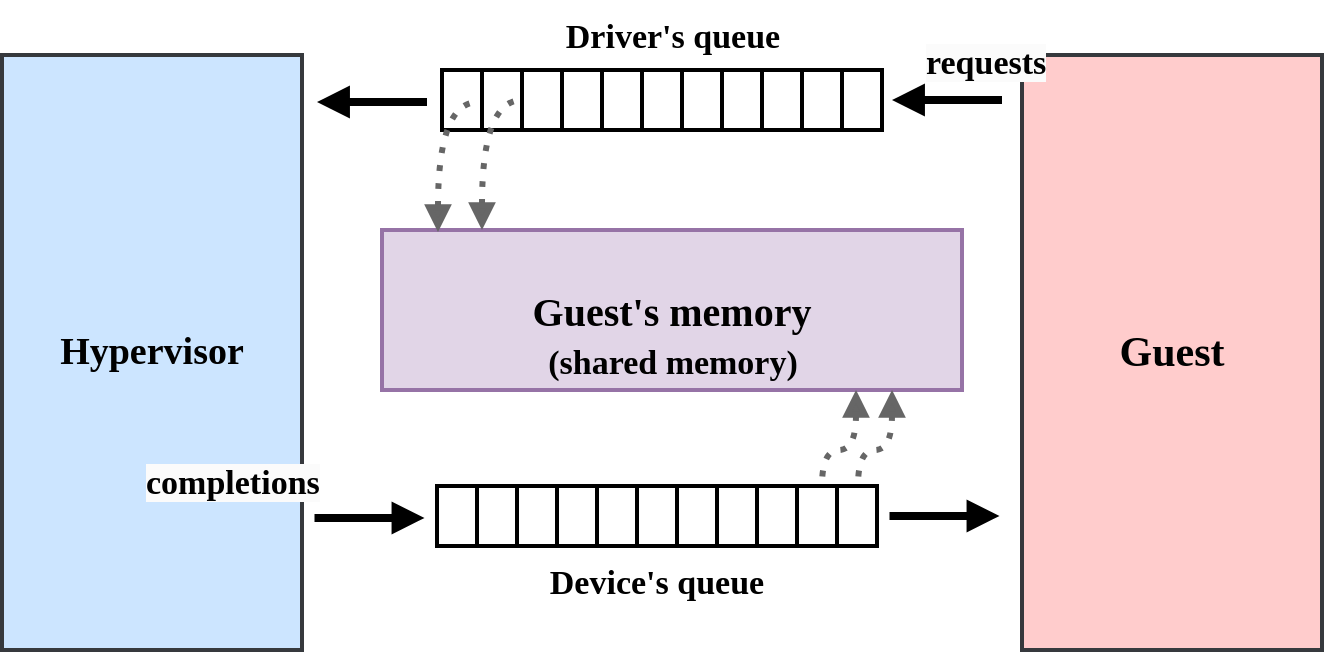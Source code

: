 <mxfile>
    <diagram id="UKyGux9RliLSbUDZzkSg" name="Page-1">
        <mxGraphModel dx="828" dy="969" grid="1" gridSize="10" guides="1" tooltips="1" connect="1" arrows="1" fold="1" page="1" pageScale="1" pageWidth="850" pageHeight="1100" math="0" shadow="0">
            <root>
                <mxCell id="0"/>
                <mxCell id="1" parent="0"/>
                <mxCell id="2" value="Guest" style="whiteSpace=wrap;strokeWidth=2;fillColor=#ffcccc;strokeColor=#36393d;fontFamily=Verdana;fontStyle=1;fontSize=21;" vertex="1" parent="1">
                    <mxGeometry x="600" y="282.5" width="150" height="297.5" as="geometry"/>
                </mxCell>
                <mxCell id="5" value="Hypervisor" style="whiteSpace=wrap;strokeWidth=2;fillColor=#cce5ff;strokeColor=#36393d;fontFamily=Verdana;fontStyle=1;fontSize=19;" vertex="1" parent="1">
                    <mxGeometry x="90" y="282.5" width="150" height="297.5" as="geometry"/>
                </mxCell>
                <mxCell id="41" value="" style="group" vertex="1" connectable="0" parent="1">
                    <mxGeometry x="300" y="498" width="235" height="60" as="geometry"/>
                </mxCell>
                <mxCell id="42" value="" style="group" vertex="1" connectable="0" parent="41">
                    <mxGeometry x="7.5" width="220" height="30" as="geometry"/>
                </mxCell>
                <mxCell id="43" value="" style="group" vertex="1" connectable="0" parent="42">
                    <mxGeometry width="120" height="30" as="geometry"/>
                </mxCell>
                <mxCell id="44" value="" style="whiteSpace=wrap;strokeWidth=2;fontFamily=Verdana;fontStyle=1;fontSize=19;" vertex="1" parent="43">
                    <mxGeometry width="20" height="30" as="geometry"/>
                </mxCell>
                <mxCell id="45" value="" style="whiteSpace=wrap;strokeWidth=2;fontFamily=Verdana;fontStyle=1;fontSize=19;" vertex="1" parent="43">
                    <mxGeometry x="20" width="20" height="30" as="geometry"/>
                </mxCell>
                <mxCell id="46" value="" style="whiteSpace=wrap;strokeWidth=2;fontFamily=Verdana;fontStyle=1;fontSize=19;" vertex="1" parent="43">
                    <mxGeometry x="40" width="20" height="30" as="geometry"/>
                </mxCell>
                <mxCell id="47" value="" style="group" vertex="1" connectable="0" parent="43">
                    <mxGeometry x="60" width="60" height="30" as="geometry"/>
                </mxCell>
                <mxCell id="48" value="" style="whiteSpace=wrap;strokeWidth=2;fontFamily=Verdana;fontStyle=1;fontSize=19;" vertex="1" parent="47">
                    <mxGeometry width="20" height="30" as="geometry"/>
                </mxCell>
                <mxCell id="49" value="" style="whiteSpace=wrap;strokeWidth=2;fontFamily=Verdana;fontStyle=1;fontSize=19;" vertex="1" parent="47">
                    <mxGeometry x="20" width="20" height="30" as="geometry"/>
                </mxCell>
                <mxCell id="50" value="" style="whiteSpace=wrap;strokeWidth=2;fontFamily=Verdana;fontStyle=1;fontSize=19;" vertex="1" parent="47">
                    <mxGeometry x="40" width="20" height="30" as="geometry"/>
                </mxCell>
                <mxCell id="51" value="" style="group" vertex="1" connectable="0" parent="42">
                    <mxGeometry x="120" width="100" height="30" as="geometry"/>
                </mxCell>
                <mxCell id="52" value="" style="whiteSpace=wrap;strokeWidth=2;fontFamily=Verdana;fontStyle=1;fontSize=19;" vertex="1" parent="51">
                    <mxGeometry width="20" height="30" as="geometry"/>
                </mxCell>
                <mxCell id="53" value="" style="whiteSpace=wrap;strokeWidth=2;fontFamily=Verdana;fontStyle=1;fontSize=19;" vertex="1" parent="51">
                    <mxGeometry x="20" width="20" height="30" as="geometry"/>
                </mxCell>
                <mxCell id="54" value="" style="group" vertex="1" connectable="0" parent="51">
                    <mxGeometry x="40" width="60" height="30" as="geometry"/>
                </mxCell>
                <mxCell id="55" value="" style="whiteSpace=wrap;strokeWidth=2;fontFamily=Verdana;fontStyle=1;fontSize=19;" vertex="1" parent="54">
                    <mxGeometry width="20" height="30" as="geometry"/>
                </mxCell>
                <mxCell id="56" value="" style="whiteSpace=wrap;strokeWidth=2;fontFamily=Verdana;fontStyle=1;fontSize=19;" vertex="1" parent="54">
                    <mxGeometry x="20" width="20" height="30" as="geometry"/>
                </mxCell>
                <mxCell id="57" value="" style="whiteSpace=wrap;strokeWidth=2;fontFamily=Verdana;fontStyle=1;fontSize=19;" vertex="1" parent="54">
                    <mxGeometry x="40" width="20" height="30" as="geometry"/>
                </mxCell>
                <mxCell id="58" value="&lt;font face=&quot;Verdana&quot;&gt;&lt;span style=&quot;font-size: 19px;&quot;&gt;&lt;b style=&quot;font-size: 17px;&quot;&gt;Device's queue&lt;br&gt;&lt;/b&gt;&lt;/span&gt;&lt;/font&gt;" style="text;whiteSpace=wrap;html=1;align=center;" vertex="1" parent="41">
                    <mxGeometry y="30" width="235" height="30" as="geometry"/>
                </mxCell>
                <mxCell id="59" value="" style="rounded=0;orthogonalLoop=1;jettySize=auto;html=1;strokeWidth=4;endArrow=block;endFill=1;" edge="1" parent="1">
                    <mxGeometry relative="1" as="geometry">
                        <mxPoint x="590" y="305" as="sourcePoint"/>
                        <mxPoint x="535" y="305" as="targetPoint"/>
                    </mxGeometry>
                </mxCell>
                <mxCell id="60" value="" style="rounded=0;orthogonalLoop=1;jettySize=auto;html=1;strokeWidth=4;endArrow=block;endFill=1;" edge="1" parent="1">
                    <mxGeometry relative="1" as="geometry">
                        <mxPoint x="302.5" y="306" as="sourcePoint"/>
                        <mxPoint x="247.5" y="306" as="targetPoint"/>
                    </mxGeometry>
                </mxCell>
                <mxCell id="62" value="" style="rounded=0;orthogonalLoop=1;jettySize=auto;html=1;strokeWidth=4;endArrow=none;endFill=0;startArrow=block;startFill=1;" edge="1" parent="1">
                    <mxGeometry relative="1" as="geometry">
                        <mxPoint x="588.75" y="513" as="sourcePoint"/>
                        <mxPoint x="533.75" y="513" as="targetPoint"/>
                    </mxGeometry>
                </mxCell>
                <mxCell id="63" value="" style="rounded=0;orthogonalLoop=1;jettySize=auto;html=1;strokeWidth=4;endArrow=none;endFill=0;startArrow=block;startFill=1;" edge="1" parent="1">
                    <mxGeometry relative="1" as="geometry">
                        <mxPoint x="301.25" y="514" as="sourcePoint"/>
                        <mxPoint x="246.25" y="514" as="targetPoint"/>
                    </mxGeometry>
                </mxCell>
                <mxCell id="64" value="Guest's memory" style="whiteSpace=wrap;strokeWidth=2;fillColor=#e1d5e7;strokeColor=#9673a6;fontFamily=Verdana;fontStyle=1;fontSize=20;" vertex="1" parent="1">
                    <mxGeometry x="280" y="370" width="290" height="80" as="geometry"/>
                </mxCell>
                <mxCell id="83" value="&lt;b style=&quot;border-color: var(--border-color); color: rgb(0, 0, 0); font-family: Verdana; font-style: normal; font-variant-ligatures: normal; font-variant-caps: normal; letter-spacing: normal; orphans: 2; text-align: center; text-indent: 0px; text-transform: none; widows: 2; word-spacing: 0px; -webkit-text-stroke-width: 0px; background-color: rgb(251, 251, 251); text-decoration-thickness: initial; text-decoration-style: initial; text-decoration-color: initial; font-size: 17px;&quot;&gt;requests&lt;br style=&quot;border-color: var(--border-color);&quot;&gt;&lt;/b&gt;" style="text;whiteSpace=wrap;html=1;fontSize=17;" vertex="1" parent="1">
                    <mxGeometry x="550" y="270" width="80" height="40" as="geometry"/>
                </mxCell>
                <mxCell id="84" value="&lt;b style=&quot;border-color: var(--border-color); color: rgb(0, 0, 0); font-family: Verdana; font-style: normal; font-variant-ligatures: normal; font-variant-caps: normal; letter-spacing: normal; orphans: 2; text-align: center; text-indent: 0px; text-transform: none; widows: 2; word-spacing: 0px; -webkit-text-stroke-width: 0px; background-color: rgb(251, 251, 251); text-decoration-thickness: initial; text-decoration-style: initial; text-decoration-color: initial; font-size: 17px;&quot;&gt;completions&lt;br style=&quot;border-color: var(--border-color);&quot;&gt;&lt;/b&gt;" style="text;whiteSpace=wrap;html=1;fontSize=17;" vertex="1" parent="1">
                    <mxGeometry x="160" y="480" width="80" height="40" as="geometry"/>
                </mxCell>
                <mxCell id="25" value="" style="group" vertex="1" connectable="0" parent="1">
                    <mxGeometry x="310" y="290" width="220" height="30" as="geometry"/>
                </mxCell>
                <mxCell id="17" value="" style="group" vertex="1" connectable="0" parent="25">
                    <mxGeometry width="120" height="30" as="geometry"/>
                </mxCell>
                <mxCell id="8" value="" style="whiteSpace=wrap;strokeWidth=2;fontFamily=Verdana;fontStyle=1;fontSize=19;" vertex="1" parent="17">
                    <mxGeometry width="20" height="30" as="geometry"/>
                </mxCell>
                <mxCell id="11" value="" style="whiteSpace=wrap;strokeWidth=2;fontFamily=Verdana;fontStyle=1;fontSize=19;" vertex="1" parent="17">
                    <mxGeometry x="20" width="20" height="30" as="geometry"/>
                </mxCell>
                <mxCell id="12" value="" style="whiteSpace=wrap;strokeWidth=2;fontFamily=Verdana;fontStyle=1;fontSize=19;" vertex="1" parent="17">
                    <mxGeometry x="40" width="20" height="30" as="geometry"/>
                </mxCell>
                <mxCell id="16" value="" style="group" vertex="1" connectable="0" parent="17">
                    <mxGeometry x="60" width="60" height="30" as="geometry"/>
                </mxCell>
                <mxCell id="13" value="" style="whiteSpace=wrap;strokeWidth=2;fontFamily=Verdana;fontStyle=1;fontSize=19;" vertex="1" parent="16">
                    <mxGeometry width="20" height="30" as="geometry"/>
                </mxCell>
                <mxCell id="14" value="" style="whiteSpace=wrap;strokeWidth=2;fontFamily=Verdana;fontStyle=1;fontSize=19;" vertex="1" parent="16">
                    <mxGeometry x="20" width="20" height="30" as="geometry"/>
                </mxCell>
                <mxCell id="15" value="" style="whiteSpace=wrap;strokeWidth=2;fontFamily=Verdana;fontStyle=1;fontSize=19;" vertex="1" parent="16">
                    <mxGeometry x="40" width="20" height="30" as="geometry"/>
                </mxCell>
                <mxCell id="24" value="" style="group" vertex="1" connectable="0" parent="25">
                    <mxGeometry x="120" width="100" height="30" as="geometry"/>
                </mxCell>
                <mxCell id="18" value="" style="whiteSpace=wrap;strokeWidth=2;fontFamily=Verdana;fontStyle=1;fontSize=19;" vertex="1" parent="24">
                    <mxGeometry width="20" height="30" as="geometry"/>
                </mxCell>
                <mxCell id="19" value="" style="whiteSpace=wrap;strokeWidth=2;fontFamily=Verdana;fontStyle=1;fontSize=19;" vertex="1" parent="24">
                    <mxGeometry x="20" width="20" height="30" as="geometry"/>
                </mxCell>
                <mxCell id="20" value="" style="group" vertex="1" connectable="0" parent="24">
                    <mxGeometry x="40" width="60" height="30" as="geometry"/>
                </mxCell>
                <mxCell id="21" value="" style="whiteSpace=wrap;strokeWidth=2;fontFamily=Verdana;fontStyle=1;fontSize=19;" vertex="1" parent="20">
                    <mxGeometry width="20" height="30" as="geometry"/>
                </mxCell>
                <mxCell id="22" value="" style="whiteSpace=wrap;strokeWidth=2;fontFamily=Verdana;fontStyle=1;fontSize=19;" vertex="1" parent="20">
                    <mxGeometry x="20" width="20" height="30" as="geometry"/>
                </mxCell>
                <mxCell id="23" value="" style="whiteSpace=wrap;strokeWidth=2;fontFamily=Verdana;fontStyle=1;fontSize=19;" vertex="1" parent="20">
                    <mxGeometry x="40" width="20" height="30" as="geometry"/>
                </mxCell>
                <mxCell id="26" value="&lt;font face=&quot;Verdana&quot;&gt;&lt;span style=&quot;font-size: 19px;&quot;&gt;&lt;b style=&quot;font-size: 17px;&quot;&gt;Driver's queue&lt;br&gt;&lt;br&gt;&lt;/b&gt;&lt;/span&gt;&lt;/font&gt;" style="text;whiteSpace=wrap;html=1;align=center;" vertex="1" parent="1">
                    <mxGeometry x="308" y="255" width="235" height="30" as="geometry"/>
                </mxCell>
                <mxCell id="90" value="" style="rounded=0;orthogonalLoop=1;jettySize=auto;html=1;strokeWidth=3;endArrow=none;endFill=0;startArrow=block;startFill=1;edgeStyle=orthogonalEdgeStyle;elbow=vertical;curved=1;strokeColor=#666666;dashed=1;dashPattern=1 2;" edge="1" parent="1" target="57">
                    <mxGeometry relative="1" as="geometry">
                        <mxPoint x="535" y="450" as="sourcePoint"/>
                        <mxPoint x="555" y="365" as="targetPoint"/>
                        <Array as="points">
                            <mxPoint x="535" y="480"/>
                            <mxPoint x="518" y="480"/>
                        </Array>
                    </mxGeometry>
                </mxCell>
                <mxCell id="89" value="" style="rounded=0;orthogonalLoop=1;jettySize=auto;html=1;strokeWidth=3;endArrow=none;endFill=0;startArrow=block;startFill=1;edgeStyle=orthogonalEdgeStyle;elbow=vertical;curved=1;strokeColor=#666666;dashed=1;dashPattern=1 2;entryX=0;entryY=0.5;entryDx=0;entryDy=0;" edge="1" parent="1">
                    <mxGeometry relative="1" as="geometry">
                        <mxPoint x="330" y="370" as="sourcePoint"/>
                        <mxPoint x="350" y="305" as="targetPoint"/>
                        <Array as="points">
                            <mxPoint x="330" y="305"/>
                        </Array>
                    </mxGeometry>
                </mxCell>
                <mxCell id="92" value="" style="rounded=0;orthogonalLoop=1;jettySize=auto;html=1;strokeWidth=3;endArrow=none;endFill=0;startArrow=block;startFill=1;edgeStyle=orthogonalEdgeStyle;elbow=vertical;curved=1;strokeColor=#666666;dashed=1;dashPattern=1 2;" edge="1" parent="1">
                    <mxGeometry relative="1" as="geometry">
                        <mxPoint x="517" y="450" as="sourcePoint"/>
                        <mxPoint x="500" y="498" as="targetPoint"/>
                        <Array as="points">
                            <mxPoint x="517" y="480"/>
                            <mxPoint x="500" y="480"/>
                        </Array>
                    </mxGeometry>
                </mxCell>
                <mxCell id="93" value="" style="rounded=0;orthogonalLoop=1;jettySize=auto;html=1;strokeWidth=3;endArrow=none;endFill=0;startArrow=block;startFill=1;edgeStyle=orthogonalEdgeStyle;elbow=vertical;curved=1;strokeColor=#666666;dashed=1;dashPattern=1 2;entryX=0;entryY=0.5;entryDx=0;entryDy=0;" edge="1" parent="1">
                    <mxGeometry relative="1" as="geometry">
                        <mxPoint x="308" y="371" as="sourcePoint"/>
                        <mxPoint x="328" y="306" as="targetPoint"/>
                        <Array as="points">
                            <mxPoint x="308" y="306"/>
                        </Array>
                    </mxGeometry>
                </mxCell>
                <mxCell id="94" value="&lt;font face=&quot;Verdana&quot; style=&quot;font-size: 17px;&quot;&gt;&lt;span style=&quot;font-size: 17px;&quot;&gt;&lt;b style=&quot;font-size: 17px;&quot;&gt;(shared memory)&lt;br style=&quot;font-size: 17px;&quot;&gt;&lt;/b&gt;&lt;/span&gt;&lt;/font&gt;" style="text;whiteSpace=wrap;html=1;align=center;fontSize=17;" vertex="1" parent="1">
                    <mxGeometry x="308" y="420" width="235" height="30" as="geometry"/>
                </mxCell>
            </root>
        </mxGraphModel>
    </diagram>
</mxfile>